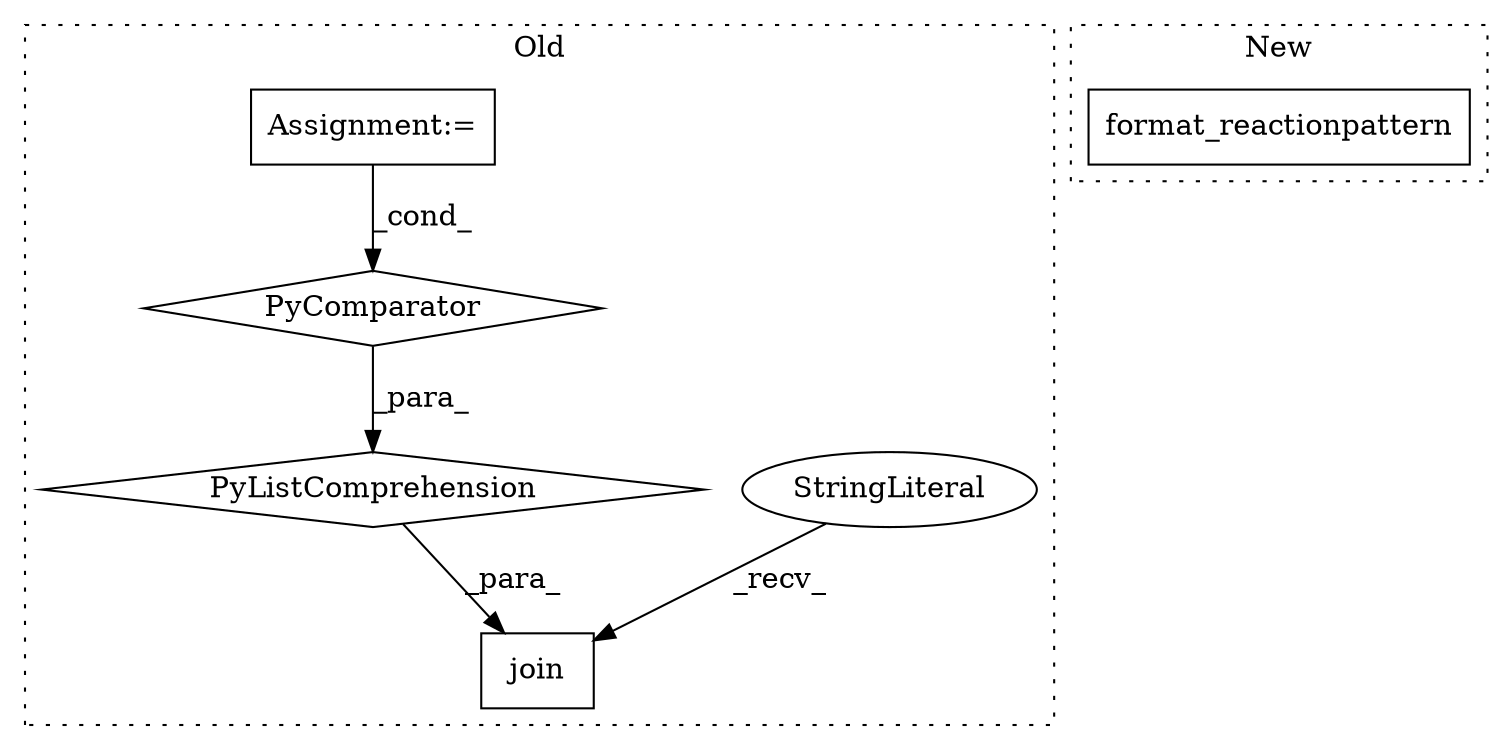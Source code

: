digraph G {
subgraph cluster0 {
1 [label="PyListComprehension" a="109" s="2095" l="125" shape="diamond"];
3 [label="join" a="32" s="2077,2220" l="18,-5" shape="box"];
4 [label="StringLiteral" a="45" s="2071" l="5" shape="ellipse"];
5 [label="PyComparator" a="113" s="2184" l="28" shape="diamond"];
6 [label="Assignment:=" a="7" s="2184" l="28" shape="box"];
label = "Old";
style="dotted";
}
subgraph cluster1 {
2 [label="format_reactionpattern" a="32" s="2083,2124" l="23,1" shape="box"];
label = "New";
style="dotted";
}
1 -> 3 [label="_para_"];
4 -> 3 [label="_recv_"];
5 -> 1 [label="_para_"];
6 -> 5 [label="_cond_"];
}